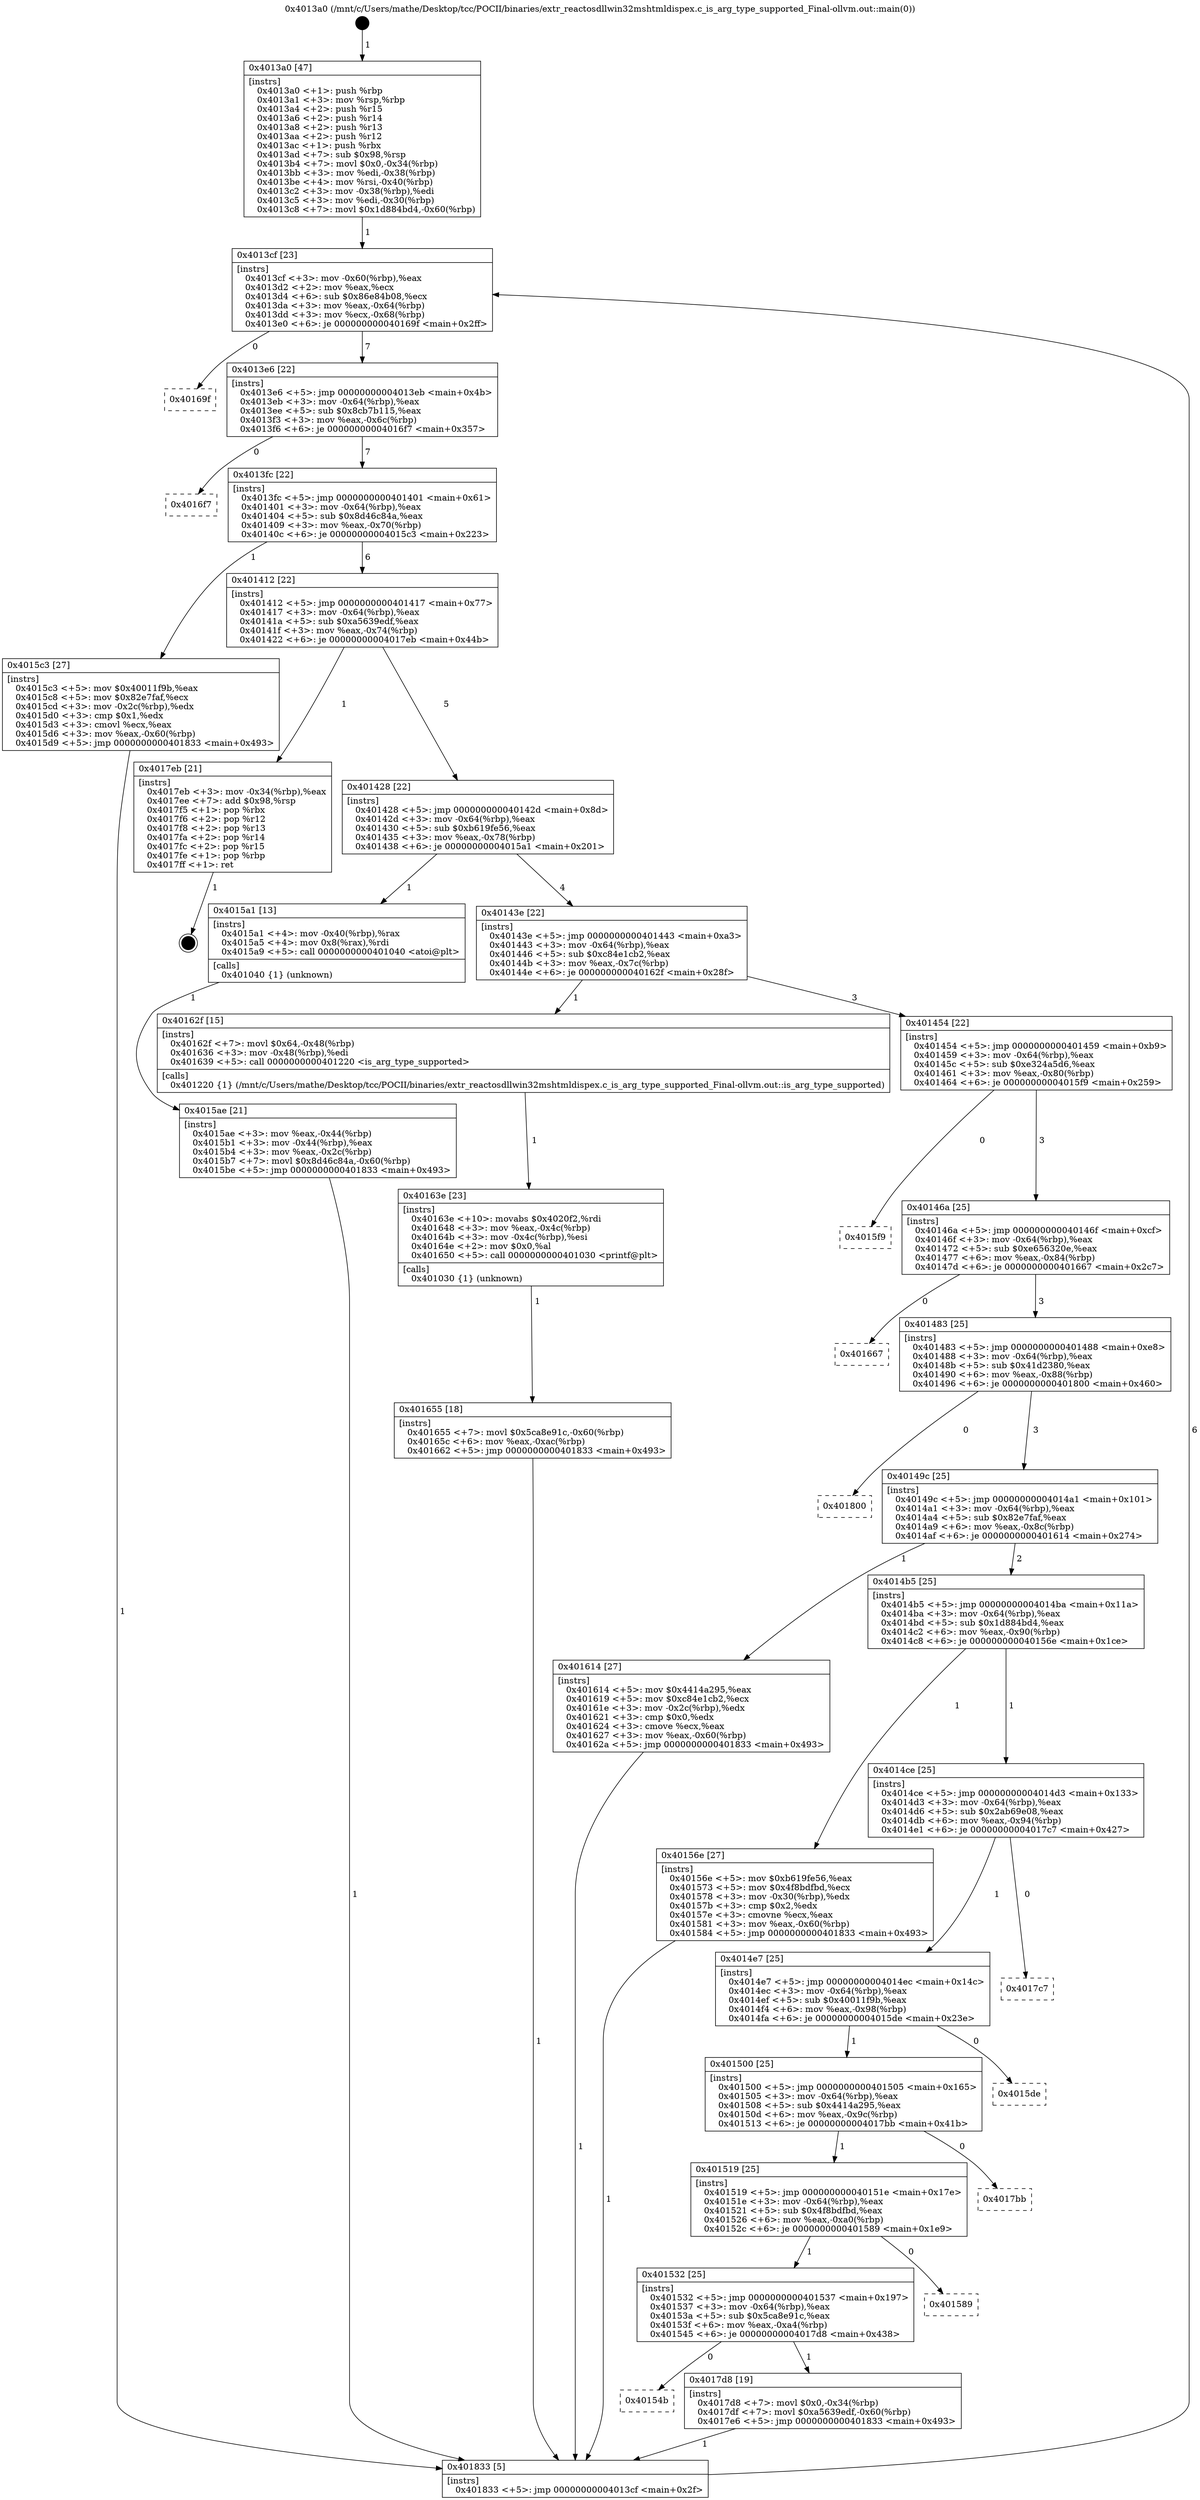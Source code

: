 digraph "0x4013a0" {
  label = "0x4013a0 (/mnt/c/Users/mathe/Desktop/tcc/POCII/binaries/extr_reactosdllwin32mshtmldispex.c_is_arg_type_supported_Final-ollvm.out::main(0))"
  labelloc = "t"
  node[shape=record]

  Entry [label="",width=0.3,height=0.3,shape=circle,fillcolor=black,style=filled]
  "0x4013cf" [label="{
     0x4013cf [23]\l
     | [instrs]\l
     &nbsp;&nbsp;0x4013cf \<+3\>: mov -0x60(%rbp),%eax\l
     &nbsp;&nbsp;0x4013d2 \<+2\>: mov %eax,%ecx\l
     &nbsp;&nbsp;0x4013d4 \<+6\>: sub $0x86e84b08,%ecx\l
     &nbsp;&nbsp;0x4013da \<+3\>: mov %eax,-0x64(%rbp)\l
     &nbsp;&nbsp;0x4013dd \<+3\>: mov %ecx,-0x68(%rbp)\l
     &nbsp;&nbsp;0x4013e0 \<+6\>: je 000000000040169f \<main+0x2ff\>\l
  }"]
  "0x40169f" [label="{
     0x40169f\l
  }", style=dashed]
  "0x4013e6" [label="{
     0x4013e6 [22]\l
     | [instrs]\l
     &nbsp;&nbsp;0x4013e6 \<+5\>: jmp 00000000004013eb \<main+0x4b\>\l
     &nbsp;&nbsp;0x4013eb \<+3\>: mov -0x64(%rbp),%eax\l
     &nbsp;&nbsp;0x4013ee \<+5\>: sub $0x8cb7b115,%eax\l
     &nbsp;&nbsp;0x4013f3 \<+3\>: mov %eax,-0x6c(%rbp)\l
     &nbsp;&nbsp;0x4013f6 \<+6\>: je 00000000004016f7 \<main+0x357\>\l
  }"]
  Exit [label="",width=0.3,height=0.3,shape=circle,fillcolor=black,style=filled,peripheries=2]
  "0x4016f7" [label="{
     0x4016f7\l
  }", style=dashed]
  "0x4013fc" [label="{
     0x4013fc [22]\l
     | [instrs]\l
     &nbsp;&nbsp;0x4013fc \<+5\>: jmp 0000000000401401 \<main+0x61\>\l
     &nbsp;&nbsp;0x401401 \<+3\>: mov -0x64(%rbp),%eax\l
     &nbsp;&nbsp;0x401404 \<+5\>: sub $0x8d46c84a,%eax\l
     &nbsp;&nbsp;0x401409 \<+3\>: mov %eax,-0x70(%rbp)\l
     &nbsp;&nbsp;0x40140c \<+6\>: je 00000000004015c3 \<main+0x223\>\l
  }"]
  "0x40154b" [label="{
     0x40154b\l
  }", style=dashed]
  "0x4015c3" [label="{
     0x4015c3 [27]\l
     | [instrs]\l
     &nbsp;&nbsp;0x4015c3 \<+5\>: mov $0x40011f9b,%eax\l
     &nbsp;&nbsp;0x4015c8 \<+5\>: mov $0x82e7faf,%ecx\l
     &nbsp;&nbsp;0x4015cd \<+3\>: mov -0x2c(%rbp),%edx\l
     &nbsp;&nbsp;0x4015d0 \<+3\>: cmp $0x1,%edx\l
     &nbsp;&nbsp;0x4015d3 \<+3\>: cmovl %ecx,%eax\l
     &nbsp;&nbsp;0x4015d6 \<+3\>: mov %eax,-0x60(%rbp)\l
     &nbsp;&nbsp;0x4015d9 \<+5\>: jmp 0000000000401833 \<main+0x493\>\l
  }"]
  "0x401412" [label="{
     0x401412 [22]\l
     | [instrs]\l
     &nbsp;&nbsp;0x401412 \<+5\>: jmp 0000000000401417 \<main+0x77\>\l
     &nbsp;&nbsp;0x401417 \<+3\>: mov -0x64(%rbp),%eax\l
     &nbsp;&nbsp;0x40141a \<+5\>: sub $0xa5639edf,%eax\l
     &nbsp;&nbsp;0x40141f \<+3\>: mov %eax,-0x74(%rbp)\l
     &nbsp;&nbsp;0x401422 \<+6\>: je 00000000004017eb \<main+0x44b\>\l
  }"]
  "0x4017d8" [label="{
     0x4017d8 [19]\l
     | [instrs]\l
     &nbsp;&nbsp;0x4017d8 \<+7\>: movl $0x0,-0x34(%rbp)\l
     &nbsp;&nbsp;0x4017df \<+7\>: movl $0xa5639edf,-0x60(%rbp)\l
     &nbsp;&nbsp;0x4017e6 \<+5\>: jmp 0000000000401833 \<main+0x493\>\l
  }"]
  "0x4017eb" [label="{
     0x4017eb [21]\l
     | [instrs]\l
     &nbsp;&nbsp;0x4017eb \<+3\>: mov -0x34(%rbp),%eax\l
     &nbsp;&nbsp;0x4017ee \<+7\>: add $0x98,%rsp\l
     &nbsp;&nbsp;0x4017f5 \<+1\>: pop %rbx\l
     &nbsp;&nbsp;0x4017f6 \<+2\>: pop %r12\l
     &nbsp;&nbsp;0x4017f8 \<+2\>: pop %r13\l
     &nbsp;&nbsp;0x4017fa \<+2\>: pop %r14\l
     &nbsp;&nbsp;0x4017fc \<+2\>: pop %r15\l
     &nbsp;&nbsp;0x4017fe \<+1\>: pop %rbp\l
     &nbsp;&nbsp;0x4017ff \<+1\>: ret\l
  }"]
  "0x401428" [label="{
     0x401428 [22]\l
     | [instrs]\l
     &nbsp;&nbsp;0x401428 \<+5\>: jmp 000000000040142d \<main+0x8d\>\l
     &nbsp;&nbsp;0x40142d \<+3\>: mov -0x64(%rbp),%eax\l
     &nbsp;&nbsp;0x401430 \<+5\>: sub $0xb619fe56,%eax\l
     &nbsp;&nbsp;0x401435 \<+3\>: mov %eax,-0x78(%rbp)\l
     &nbsp;&nbsp;0x401438 \<+6\>: je 00000000004015a1 \<main+0x201\>\l
  }"]
  "0x401532" [label="{
     0x401532 [25]\l
     | [instrs]\l
     &nbsp;&nbsp;0x401532 \<+5\>: jmp 0000000000401537 \<main+0x197\>\l
     &nbsp;&nbsp;0x401537 \<+3\>: mov -0x64(%rbp),%eax\l
     &nbsp;&nbsp;0x40153a \<+5\>: sub $0x5ca8e91c,%eax\l
     &nbsp;&nbsp;0x40153f \<+6\>: mov %eax,-0xa4(%rbp)\l
     &nbsp;&nbsp;0x401545 \<+6\>: je 00000000004017d8 \<main+0x438\>\l
  }"]
  "0x4015a1" [label="{
     0x4015a1 [13]\l
     | [instrs]\l
     &nbsp;&nbsp;0x4015a1 \<+4\>: mov -0x40(%rbp),%rax\l
     &nbsp;&nbsp;0x4015a5 \<+4\>: mov 0x8(%rax),%rdi\l
     &nbsp;&nbsp;0x4015a9 \<+5\>: call 0000000000401040 \<atoi@plt\>\l
     | [calls]\l
     &nbsp;&nbsp;0x401040 \{1\} (unknown)\l
  }"]
  "0x40143e" [label="{
     0x40143e [22]\l
     | [instrs]\l
     &nbsp;&nbsp;0x40143e \<+5\>: jmp 0000000000401443 \<main+0xa3\>\l
     &nbsp;&nbsp;0x401443 \<+3\>: mov -0x64(%rbp),%eax\l
     &nbsp;&nbsp;0x401446 \<+5\>: sub $0xc84e1cb2,%eax\l
     &nbsp;&nbsp;0x40144b \<+3\>: mov %eax,-0x7c(%rbp)\l
     &nbsp;&nbsp;0x40144e \<+6\>: je 000000000040162f \<main+0x28f\>\l
  }"]
  "0x401589" [label="{
     0x401589\l
  }", style=dashed]
  "0x40162f" [label="{
     0x40162f [15]\l
     | [instrs]\l
     &nbsp;&nbsp;0x40162f \<+7\>: movl $0x64,-0x48(%rbp)\l
     &nbsp;&nbsp;0x401636 \<+3\>: mov -0x48(%rbp),%edi\l
     &nbsp;&nbsp;0x401639 \<+5\>: call 0000000000401220 \<is_arg_type_supported\>\l
     | [calls]\l
     &nbsp;&nbsp;0x401220 \{1\} (/mnt/c/Users/mathe/Desktop/tcc/POCII/binaries/extr_reactosdllwin32mshtmldispex.c_is_arg_type_supported_Final-ollvm.out::is_arg_type_supported)\l
  }"]
  "0x401454" [label="{
     0x401454 [22]\l
     | [instrs]\l
     &nbsp;&nbsp;0x401454 \<+5\>: jmp 0000000000401459 \<main+0xb9\>\l
     &nbsp;&nbsp;0x401459 \<+3\>: mov -0x64(%rbp),%eax\l
     &nbsp;&nbsp;0x40145c \<+5\>: sub $0xe324a5d6,%eax\l
     &nbsp;&nbsp;0x401461 \<+3\>: mov %eax,-0x80(%rbp)\l
     &nbsp;&nbsp;0x401464 \<+6\>: je 00000000004015f9 \<main+0x259\>\l
  }"]
  "0x401519" [label="{
     0x401519 [25]\l
     | [instrs]\l
     &nbsp;&nbsp;0x401519 \<+5\>: jmp 000000000040151e \<main+0x17e\>\l
     &nbsp;&nbsp;0x40151e \<+3\>: mov -0x64(%rbp),%eax\l
     &nbsp;&nbsp;0x401521 \<+5\>: sub $0x4f8bdfbd,%eax\l
     &nbsp;&nbsp;0x401526 \<+6\>: mov %eax,-0xa0(%rbp)\l
     &nbsp;&nbsp;0x40152c \<+6\>: je 0000000000401589 \<main+0x1e9\>\l
  }"]
  "0x4015f9" [label="{
     0x4015f9\l
  }", style=dashed]
  "0x40146a" [label="{
     0x40146a [25]\l
     | [instrs]\l
     &nbsp;&nbsp;0x40146a \<+5\>: jmp 000000000040146f \<main+0xcf\>\l
     &nbsp;&nbsp;0x40146f \<+3\>: mov -0x64(%rbp),%eax\l
     &nbsp;&nbsp;0x401472 \<+5\>: sub $0xe656320e,%eax\l
     &nbsp;&nbsp;0x401477 \<+6\>: mov %eax,-0x84(%rbp)\l
     &nbsp;&nbsp;0x40147d \<+6\>: je 0000000000401667 \<main+0x2c7\>\l
  }"]
  "0x4017bb" [label="{
     0x4017bb\l
  }", style=dashed]
  "0x401667" [label="{
     0x401667\l
  }", style=dashed]
  "0x401483" [label="{
     0x401483 [25]\l
     | [instrs]\l
     &nbsp;&nbsp;0x401483 \<+5\>: jmp 0000000000401488 \<main+0xe8\>\l
     &nbsp;&nbsp;0x401488 \<+3\>: mov -0x64(%rbp),%eax\l
     &nbsp;&nbsp;0x40148b \<+5\>: sub $0x41d2380,%eax\l
     &nbsp;&nbsp;0x401490 \<+6\>: mov %eax,-0x88(%rbp)\l
     &nbsp;&nbsp;0x401496 \<+6\>: je 0000000000401800 \<main+0x460\>\l
  }"]
  "0x401500" [label="{
     0x401500 [25]\l
     | [instrs]\l
     &nbsp;&nbsp;0x401500 \<+5\>: jmp 0000000000401505 \<main+0x165\>\l
     &nbsp;&nbsp;0x401505 \<+3\>: mov -0x64(%rbp),%eax\l
     &nbsp;&nbsp;0x401508 \<+5\>: sub $0x4414a295,%eax\l
     &nbsp;&nbsp;0x40150d \<+6\>: mov %eax,-0x9c(%rbp)\l
     &nbsp;&nbsp;0x401513 \<+6\>: je 00000000004017bb \<main+0x41b\>\l
  }"]
  "0x401800" [label="{
     0x401800\l
  }", style=dashed]
  "0x40149c" [label="{
     0x40149c [25]\l
     | [instrs]\l
     &nbsp;&nbsp;0x40149c \<+5\>: jmp 00000000004014a1 \<main+0x101\>\l
     &nbsp;&nbsp;0x4014a1 \<+3\>: mov -0x64(%rbp),%eax\l
     &nbsp;&nbsp;0x4014a4 \<+5\>: sub $0x82e7faf,%eax\l
     &nbsp;&nbsp;0x4014a9 \<+6\>: mov %eax,-0x8c(%rbp)\l
     &nbsp;&nbsp;0x4014af \<+6\>: je 0000000000401614 \<main+0x274\>\l
  }"]
  "0x4015de" [label="{
     0x4015de\l
  }", style=dashed]
  "0x401614" [label="{
     0x401614 [27]\l
     | [instrs]\l
     &nbsp;&nbsp;0x401614 \<+5\>: mov $0x4414a295,%eax\l
     &nbsp;&nbsp;0x401619 \<+5\>: mov $0xc84e1cb2,%ecx\l
     &nbsp;&nbsp;0x40161e \<+3\>: mov -0x2c(%rbp),%edx\l
     &nbsp;&nbsp;0x401621 \<+3\>: cmp $0x0,%edx\l
     &nbsp;&nbsp;0x401624 \<+3\>: cmove %ecx,%eax\l
     &nbsp;&nbsp;0x401627 \<+3\>: mov %eax,-0x60(%rbp)\l
     &nbsp;&nbsp;0x40162a \<+5\>: jmp 0000000000401833 \<main+0x493\>\l
  }"]
  "0x4014b5" [label="{
     0x4014b5 [25]\l
     | [instrs]\l
     &nbsp;&nbsp;0x4014b5 \<+5\>: jmp 00000000004014ba \<main+0x11a\>\l
     &nbsp;&nbsp;0x4014ba \<+3\>: mov -0x64(%rbp),%eax\l
     &nbsp;&nbsp;0x4014bd \<+5\>: sub $0x1d884bd4,%eax\l
     &nbsp;&nbsp;0x4014c2 \<+6\>: mov %eax,-0x90(%rbp)\l
     &nbsp;&nbsp;0x4014c8 \<+6\>: je 000000000040156e \<main+0x1ce\>\l
  }"]
  "0x4014e7" [label="{
     0x4014e7 [25]\l
     | [instrs]\l
     &nbsp;&nbsp;0x4014e7 \<+5\>: jmp 00000000004014ec \<main+0x14c\>\l
     &nbsp;&nbsp;0x4014ec \<+3\>: mov -0x64(%rbp),%eax\l
     &nbsp;&nbsp;0x4014ef \<+5\>: sub $0x40011f9b,%eax\l
     &nbsp;&nbsp;0x4014f4 \<+6\>: mov %eax,-0x98(%rbp)\l
     &nbsp;&nbsp;0x4014fa \<+6\>: je 00000000004015de \<main+0x23e\>\l
  }"]
  "0x40156e" [label="{
     0x40156e [27]\l
     | [instrs]\l
     &nbsp;&nbsp;0x40156e \<+5\>: mov $0xb619fe56,%eax\l
     &nbsp;&nbsp;0x401573 \<+5\>: mov $0x4f8bdfbd,%ecx\l
     &nbsp;&nbsp;0x401578 \<+3\>: mov -0x30(%rbp),%edx\l
     &nbsp;&nbsp;0x40157b \<+3\>: cmp $0x2,%edx\l
     &nbsp;&nbsp;0x40157e \<+3\>: cmovne %ecx,%eax\l
     &nbsp;&nbsp;0x401581 \<+3\>: mov %eax,-0x60(%rbp)\l
     &nbsp;&nbsp;0x401584 \<+5\>: jmp 0000000000401833 \<main+0x493\>\l
  }"]
  "0x4014ce" [label="{
     0x4014ce [25]\l
     | [instrs]\l
     &nbsp;&nbsp;0x4014ce \<+5\>: jmp 00000000004014d3 \<main+0x133\>\l
     &nbsp;&nbsp;0x4014d3 \<+3\>: mov -0x64(%rbp),%eax\l
     &nbsp;&nbsp;0x4014d6 \<+5\>: sub $0x2ab69e08,%eax\l
     &nbsp;&nbsp;0x4014db \<+6\>: mov %eax,-0x94(%rbp)\l
     &nbsp;&nbsp;0x4014e1 \<+6\>: je 00000000004017c7 \<main+0x427\>\l
  }"]
  "0x401833" [label="{
     0x401833 [5]\l
     | [instrs]\l
     &nbsp;&nbsp;0x401833 \<+5\>: jmp 00000000004013cf \<main+0x2f\>\l
  }"]
  "0x4013a0" [label="{
     0x4013a0 [47]\l
     | [instrs]\l
     &nbsp;&nbsp;0x4013a0 \<+1\>: push %rbp\l
     &nbsp;&nbsp;0x4013a1 \<+3\>: mov %rsp,%rbp\l
     &nbsp;&nbsp;0x4013a4 \<+2\>: push %r15\l
     &nbsp;&nbsp;0x4013a6 \<+2\>: push %r14\l
     &nbsp;&nbsp;0x4013a8 \<+2\>: push %r13\l
     &nbsp;&nbsp;0x4013aa \<+2\>: push %r12\l
     &nbsp;&nbsp;0x4013ac \<+1\>: push %rbx\l
     &nbsp;&nbsp;0x4013ad \<+7\>: sub $0x98,%rsp\l
     &nbsp;&nbsp;0x4013b4 \<+7\>: movl $0x0,-0x34(%rbp)\l
     &nbsp;&nbsp;0x4013bb \<+3\>: mov %edi,-0x38(%rbp)\l
     &nbsp;&nbsp;0x4013be \<+4\>: mov %rsi,-0x40(%rbp)\l
     &nbsp;&nbsp;0x4013c2 \<+3\>: mov -0x38(%rbp),%edi\l
     &nbsp;&nbsp;0x4013c5 \<+3\>: mov %edi,-0x30(%rbp)\l
     &nbsp;&nbsp;0x4013c8 \<+7\>: movl $0x1d884bd4,-0x60(%rbp)\l
  }"]
  "0x4015ae" [label="{
     0x4015ae [21]\l
     | [instrs]\l
     &nbsp;&nbsp;0x4015ae \<+3\>: mov %eax,-0x44(%rbp)\l
     &nbsp;&nbsp;0x4015b1 \<+3\>: mov -0x44(%rbp),%eax\l
     &nbsp;&nbsp;0x4015b4 \<+3\>: mov %eax,-0x2c(%rbp)\l
     &nbsp;&nbsp;0x4015b7 \<+7\>: movl $0x8d46c84a,-0x60(%rbp)\l
     &nbsp;&nbsp;0x4015be \<+5\>: jmp 0000000000401833 \<main+0x493\>\l
  }"]
  "0x40163e" [label="{
     0x40163e [23]\l
     | [instrs]\l
     &nbsp;&nbsp;0x40163e \<+10\>: movabs $0x4020f2,%rdi\l
     &nbsp;&nbsp;0x401648 \<+3\>: mov %eax,-0x4c(%rbp)\l
     &nbsp;&nbsp;0x40164b \<+3\>: mov -0x4c(%rbp),%esi\l
     &nbsp;&nbsp;0x40164e \<+2\>: mov $0x0,%al\l
     &nbsp;&nbsp;0x401650 \<+5\>: call 0000000000401030 \<printf@plt\>\l
     | [calls]\l
     &nbsp;&nbsp;0x401030 \{1\} (unknown)\l
  }"]
  "0x401655" [label="{
     0x401655 [18]\l
     | [instrs]\l
     &nbsp;&nbsp;0x401655 \<+7\>: movl $0x5ca8e91c,-0x60(%rbp)\l
     &nbsp;&nbsp;0x40165c \<+6\>: mov %eax,-0xac(%rbp)\l
     &nbsp;&nbsp;0x401662 \<+5\>: jmp 0000000000401833 \<main+0x493\>\l
  }"]
  "0x4017c7" [label="{
     0x4017c7\l
  }", style=dashed]
  Entry -> "0x4013a0" [label=" 1"]
  "0x4013cf" -> "0x40169f" [label=" 0"]
  "0x4013cf" -> "0x4013e6" [label=" 7"]
  "0x4017eb" -> Exit [label=" 1"]
  "0x4013e6" -> "0x4016f7" [label=" 0"]
  "0x4013e6" -> "0x4013fc" [label=" 7"]
  "0x4017d8" -> "0x401833" [label=" 1"]
  "0x4013fc" -> "0x4015c3" [label=" 1"]
  "0x4013fc" -> "0x401412" [label=" 6"]
  "0x401532" -> "0x40154b" [label=" 0"]
  "0x401412" -> "0x4017eb" [label=" 1"]
  "0x401412" -> "0x401428" [label=" 5"]
  "0x401532" -> "0x4017d8" [label=" 1"]
  "0x401428" -> "0x4015a1" [label=" 1"]
  "0x401428" -> "0x40143e" [label=" 4"]
  "0x401519" -> "0x401532" [label=" 1"]
  "0x40143e" -> "0x40162f" [label=" 1"]
  "0x40143e" -> "0x401454" [label=" 3"]
  "0x401519" -> "0x401589" [label=" 0"]
  "0x401454" -> "0x4015f9" [label=" 0"]
  "0x401454" -> "0x40146a" [label=" 3"]
  "0x401500" -> "0x401519" [label=" 1"]
  "0x40146a" -> "0x401667" [label=" 0"]
  "0x40146a" -> "0x401483" [label=" 3"]
  "0x401500" -> "0x4017bb" [label=" 0"]
  "0x401483" -> "0x401800" [label=" 0"]
  "0x401483" -> "0x40149c" [label=" 3"]
  "0x4014e7" -> "0x401500" [label=" 1"]
  "0x40149c" -> "0x401614" [label=" 1"]
  "0x40149c" -> "0x4014b5" [label=" 2"]
  "0x4014e7" -> "0x4015de" [label=" 0"]
  "0x4014b5" -> "0x40156e" [label=" 1"]
  "0x4014b5" -> "0x4014ce" [label=" 1"]
  "0x40156e" -> "0x401833" [label=" 1"]
  "0x4013a0" -> "0x4013cf" [label=" 1"]
  "0x401833" -> "0x4013cf" [label=" 6"]
  "0x4015a1" -> "0x4015ae" [label=" 1"]
  "0x4015ae" -> "0x401833" [label=" 1"]
  "0x4015c3" -> "0x401833" [label=" 1"]
  "0x401614" -> "0x401833" [label=" 1"]
  "0x40162f" -> "0x40163e" [label=" 1"]
  "0x40163e" -> "0x401655" [label=" 1"]
  "0x401655" -> "0x401833" [label=" 1"]
  "0x4014ce" -> "0x4014e7" [label=" 1"]
  "0x4014ce" -> "0x4017c7" [label=" 0"]
}

